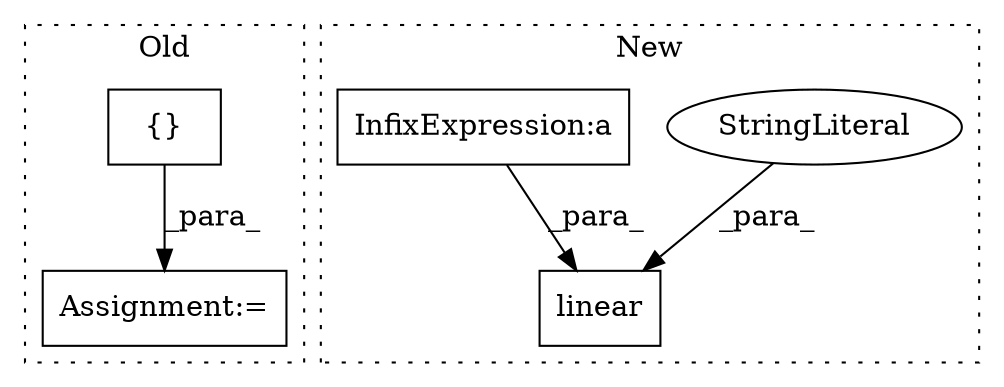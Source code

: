 digraph G {
subgraph cluster0 {
1 [label="{}" a="4" s="1655,1687" l="1,1" shape="box"];
5 [label="Assignment:=" a="7" s="1645" l="1" shape="box"];
label = "Old";
style="dotted";
}
subgraph cluster1 {
2 [label="linear" a="32" s="1529,1561" l="7,1" shape="box"];
3 [label="StringLiteral" a="45" s="1550" l="11" shape="ellipse"];
4 [label="InfixExpression:a" a="27" s="1459" l="3" shape="box"];
label = "New";
style="dotted";
}
1 -> 5 [label="_para_"];
3 -> 2 [label="_para_"];
4 -> 2 [label="_para_"];
}